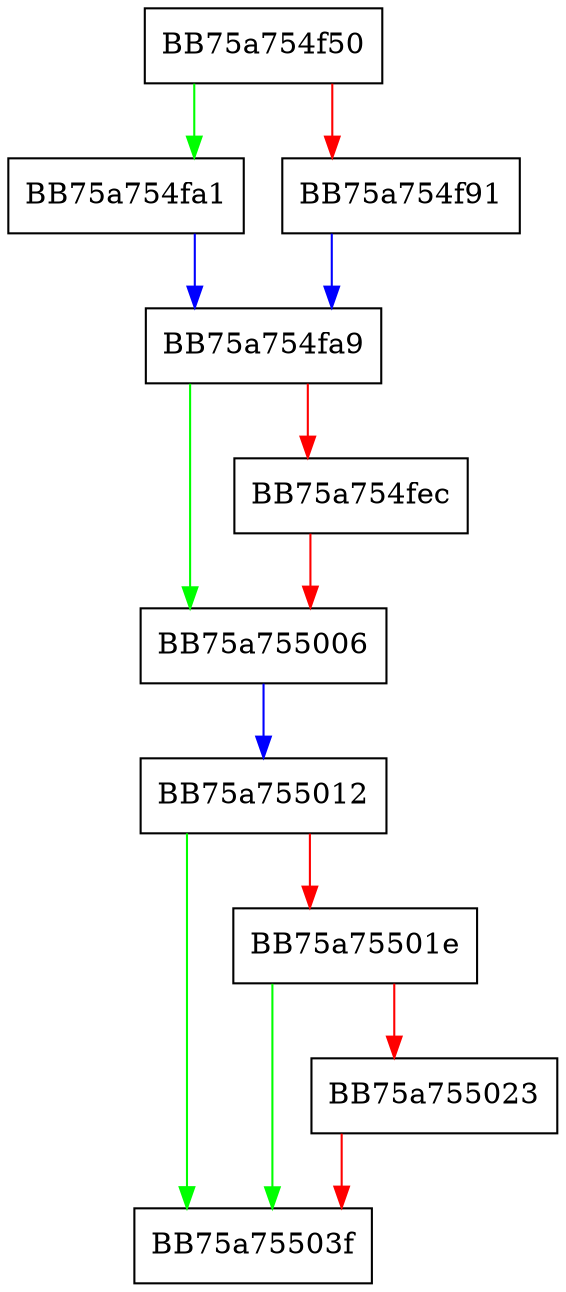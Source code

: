 digraph RpfAPI_PECreateVersionStringIterator {
  node [shape="box"];
  graph [splines=ortho];
  BB75a754f50 -> BB75a754fa1 [color="green"];
  BB75a754f50 -> BB75a754f91 [color="red"];
  BB75a754f91 -> BB75a754fa9 [color="blue"];
  BB75a754fa1 -> BB75a754fa9 [color="blue"];
  BB75a754fa9 -> BB75a755006 [color="green"];
  BB75a754fa9 -> BB75a754fec [color="red"];
  BB75a754fec -> BB75a755006 [color="red"];
  BB75a755006 -> BB75a755012 [color="blue"];
  BB75a755012 -> BB75a75503f [color="green"];
  BB75a755012 -> BB75a75501e [color="red"];
  BB75a75501e -> BB75a75503f [color="green"];
  BB75a75501e -> BB75a755023 [color="red"];
  BB75a755023 -> BB75a75503f [color="red"];
}